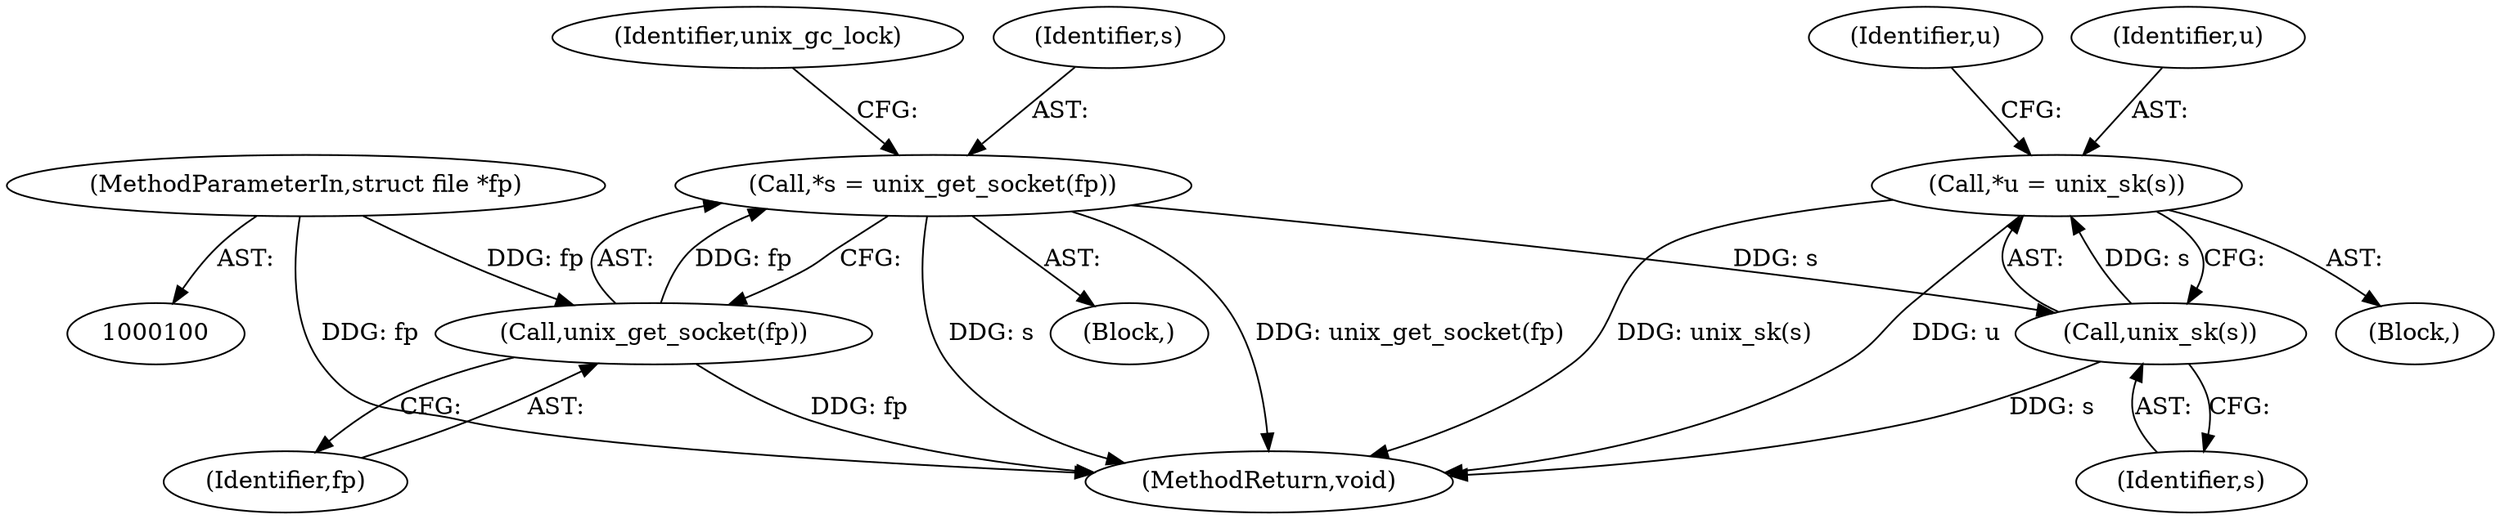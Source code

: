 digraph "0_linux_415e3d3e90ce9e18727e8843ae343eda5a58fad6_5@pointer" {
"1000116" [label="(Call,*u = unix_sk(s))"];
"1000118" [label="(Call,unix_sk(s))"];
"1000105" [label="(Call,*s = unix_get_socket(fp))"];
"1000107" [label="(Call,unix_get_socket(fp))"];
"1000102" [label="(MethodParameterIn,struct file *fp)"];
"1000124" [label="(Identifier,u)"];
"1000111" [label="(Identifier,unix_gc_lock)"];
"1000118" [label="(Call,unix_sk(s))"];
"1000102" [label="(MethodParameterIn,struct file *fp)"];
"1000119" [label="(Identifier,s)"];
"1000108" [label="(Identifier,fp)"];
"1000146" [label="(MethodReturn,void)"];
"1000103" [label="(Block,)"];
"1000117" [label="(Identifier,u)"];
"1000105" [label="(Call,*s = unix_get_socket(fp))"];
"1000106" [label="(Identifier,s)"];
"1000116" [label="(Call,*u = unix_sk(s))"];
"1000114" [label="(Block,)"];
"1000107" [label="(Call,unix_get_socket(fp))"];
"1000116" -> "1000114"  [label="AST: "];
"1000116" -> "1000118"  [label="CFG: "];
"1000117" -> "1000116"  [label="AST: "];
"1000118" -> "1000116"  [label="AST: "];
"1000124" -> "1000116"  [label="CFG: "];
"1000116" -> "1000146"  [label="DDG: u"];
"1000116" -> "1000146"  [label="DDG: unix_sk(s)"];
"1000118" -> "1000116"  [label="DDG: s"];
"1000118" -> "1000119"  [label="CFG: "];
"1000119" -> "1000118"  [label="AST: "];
"1000118" -> "1000146"  [label="DDG: s"];
"1000105" -> "1000118"  [label="DDG: s"];
"1000105" -> "1000103"  [label="AST: "];
"1000105" -> "1000107"  [label="CFG: "];
"1000106" -> "1000105"  [label="AST: "];
"1000107" -> "1000105"  [label="AST: "];
"1000111" -> "1000105"  [label="CFG: "];
"1000105" -> "1000146"  [label="DDG: unix_get_socket(fp)"];
"1000105" -> "1000146"  [label="DDG: s"];
"1000107" -> "1000105"  [label="DDG: fp"];
"1000107" -> "1000108"  [label="CFG: "];
"1000108" -> "1000107"  [label="AST: "];
"1000107" -> "1000146"  [label="DDG: fp"];
"1000102" -> "1000107"  [label="DDG: fp"];
"1000102" -> "1000100"  [label="AST: "];
"1000102" -> "1000146"  [label="DDG: fp"];
}
